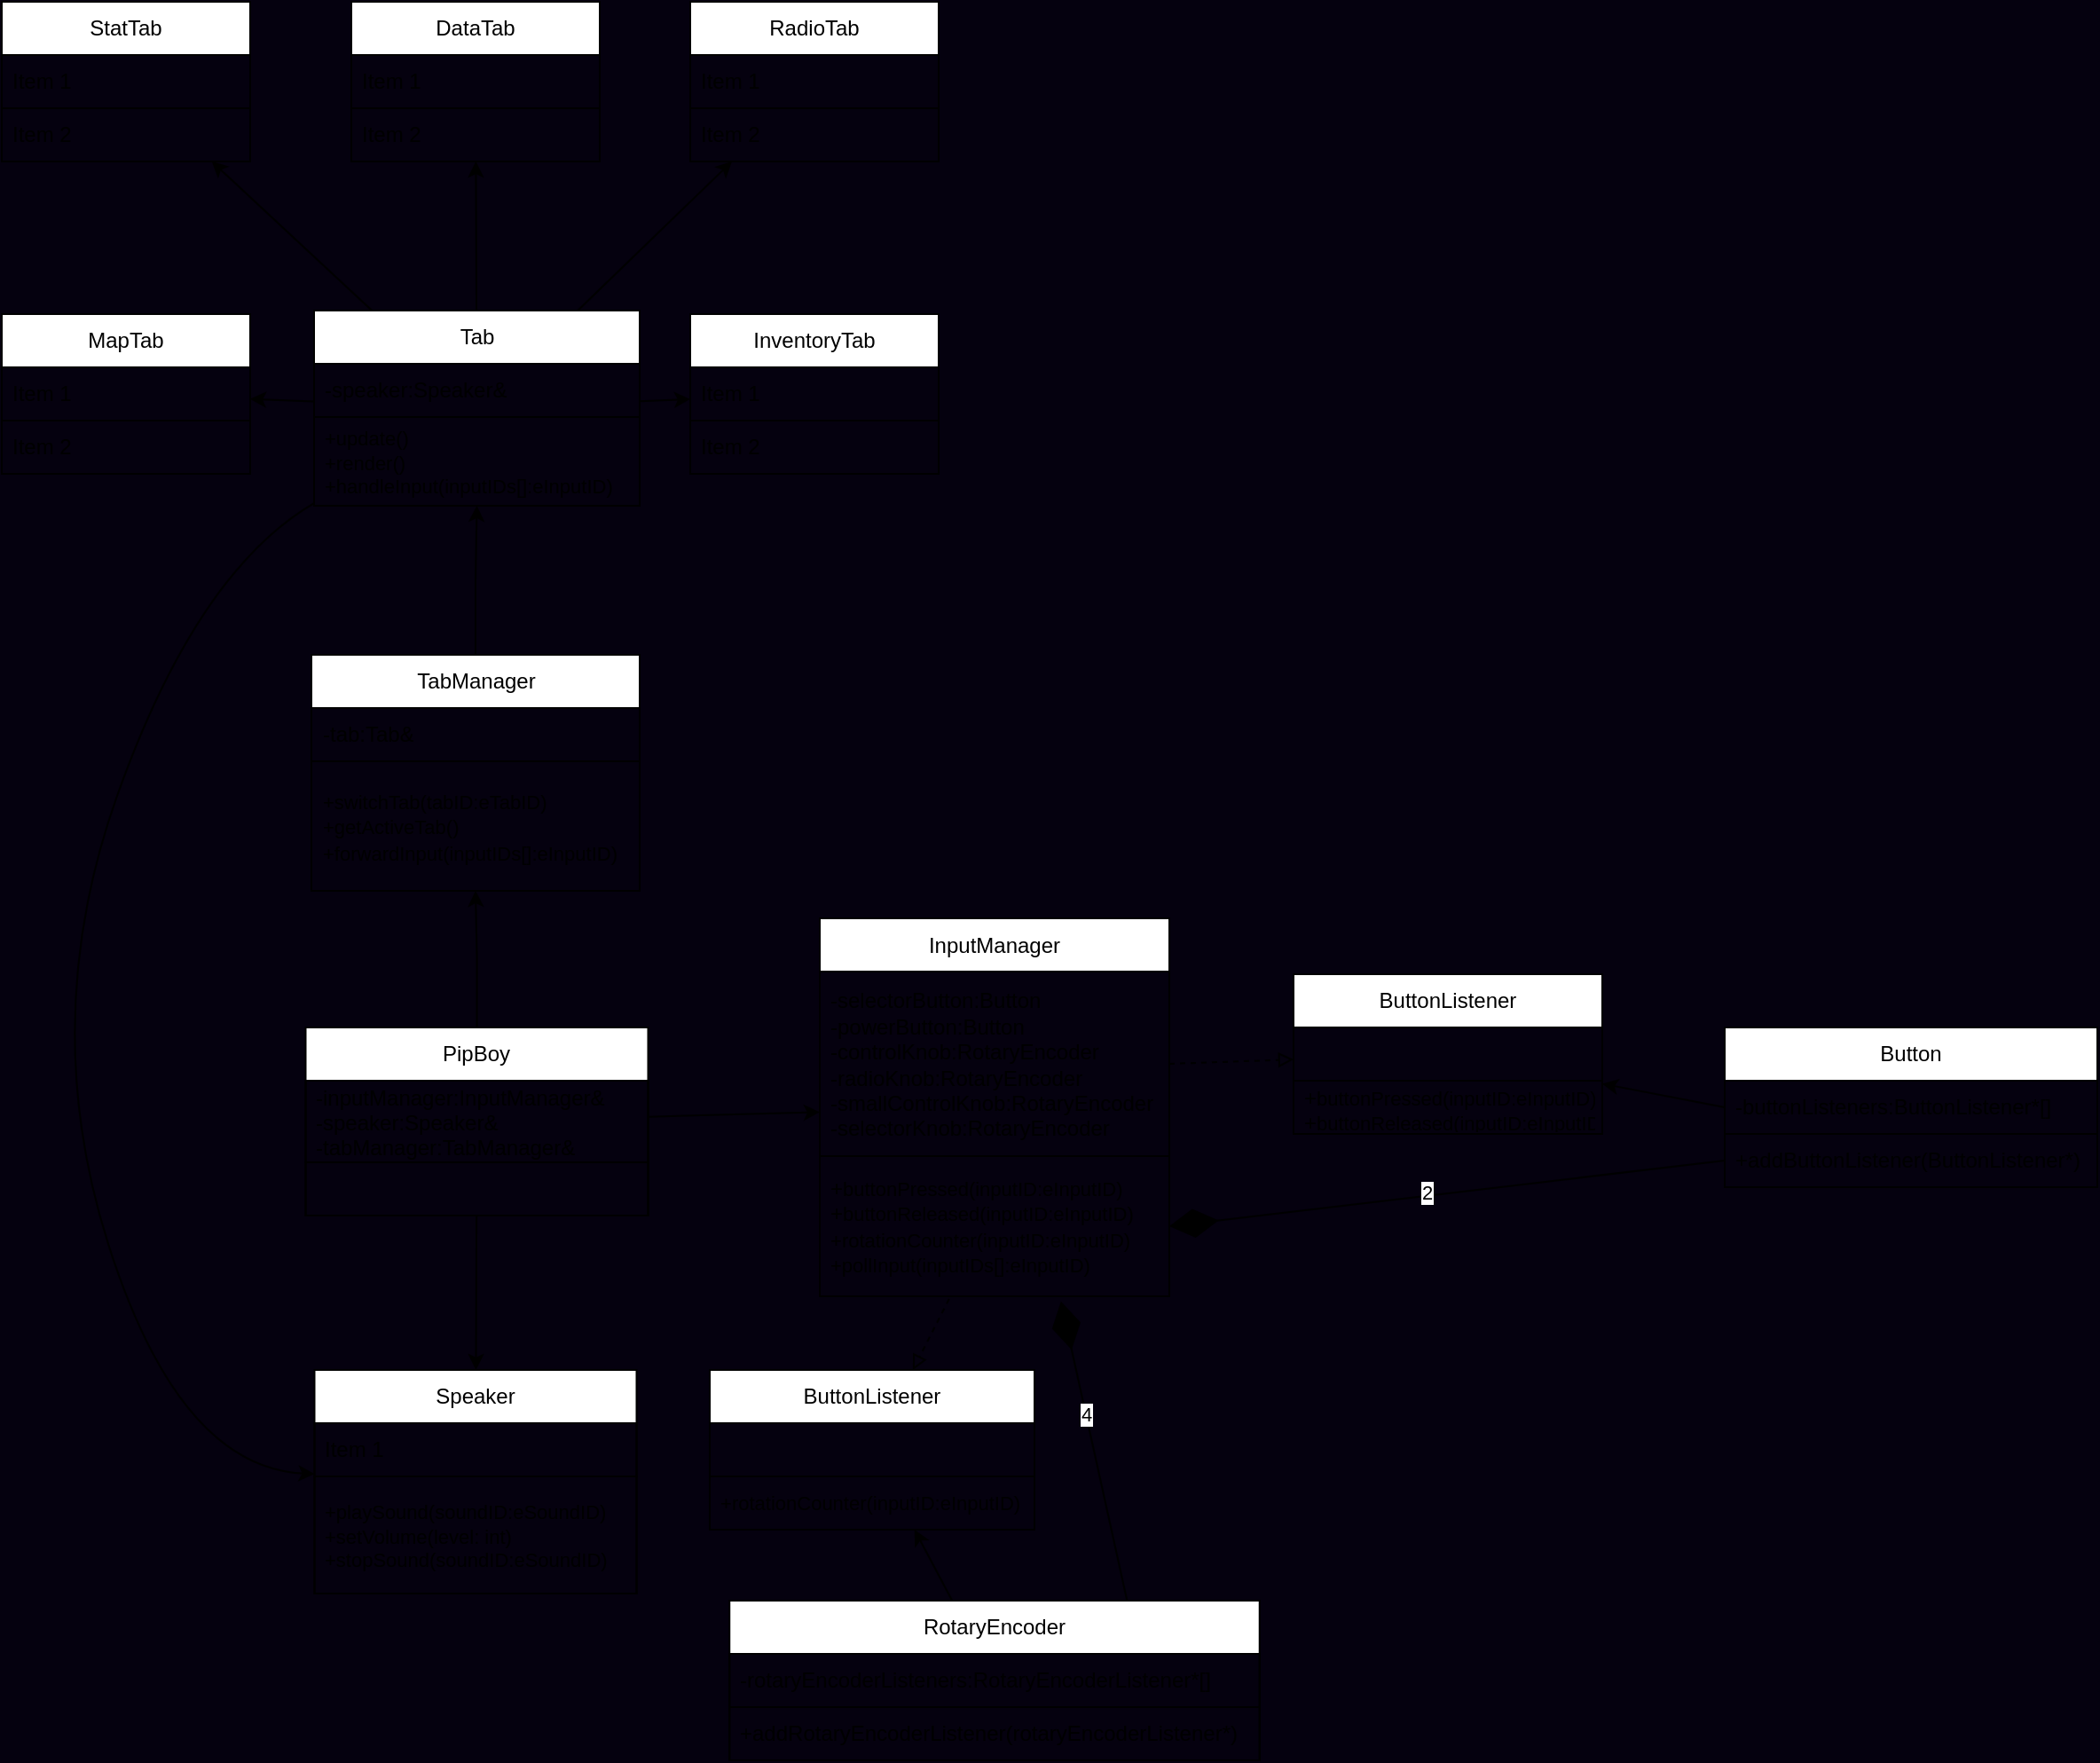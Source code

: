 <mxfile>
    <diagram name="Page-1" id="NpB9seTG7OIaZE01cQ_W">
        <mxGraphModel dx="2183" dy="1227" grid="0" gridSize="10" guides="1" tooltips="1" connect="1" arrows="1" fold="1" page="0" pageScale="1" pageWidth="827" pageHeight="1169" background="#05010F" math="0" shadow="0">
            <root>
                <mxCell id="0"/>
                <mxCell id="1" parent="0"/>
                <mxCell id="a_mR20tuXjC3Zlg9Piwa-14" style="edgeStyle=orthogonalEdgeStyle;rounded=0;orthogonalLoop=1;jettySize=auto;html=1;exitX=0.5;exitY=0;exitDx=0;exitDy=0;" parent="1" source="TZVktLVVKrQjs7F4-dLv-7" target="a_mR20tuXjC3Zlg9Piwa-1" edge="1">
                    <mxGeometry relative="1" as="geometry"/>
                </mxCell>
                <mxCell id="TZVktLVVKrQjs7F4-dLv-7" value="PipBoy" style="swimlane;fontStyle=0;childLayout=stackLayout;horizontal=1;startSize=30;horizontalStack=0;resizeParent=1;resizeParentMax=0;resizeLast=0;collapsible=1;marginBottom=0;whiteSpace=wrap;html=1;autosize=0;comic=0;enumerate=0;moveCells=0;backgroundOutline=0;" parent="1" vertex="1">
                    <mxGeometry x="-104.75" y="300" width="193" height="106" as="geometry"/>
                </mxCell>
                <mxCell id="TZVktLVVKrQjs7F4-dLv-8" value="-inputManager:InputManager&amp;amp;&lt;div&gt;-speaker:Speaker&amp;amp;&lt;/div&gt;&lt;div&gt;-tabManager:TabManager&amp;amp;&lt;/div&gt;" style="text;strokeColor=default;fillColor=none;align=left;verticalAlign=middle;spacingLeft=4;spacingRight=4;overflow=hidden;points=[[0,0.5],[1,0.5]];portConstraint=eastwest;rotatable=0;whiteSpace=wrap;html=1;" parent="TZVktLVVKrQjs7F4-dLv-7" vertex="1">
                    <mxGeometry y="30" width="193" height="46" as="geometry"/>
                </mxCell>
                <mxCell id="TZVktLVVKrQjs7F4-dLv-9" value="" style="text;strokeColor=default;fillColor=none;align=left;verticalAlign=middle;spacingLeft=4;spacingRight=4;overflow=hidden;points=[[0,0.5],[1,0.5]];portConstraint=eastwest;rotatable=0;whiteSpace=wrap;html=1;" parent="TZVktLVVKrQjs7F4-dLv-7" vertex="1">
                    <mxGeometry y="76" width="193" height="30" as="geometry"/>
                </mxCell>
                <mxCell id="TZVktLVVKrQjs7F4-dLv-15" value="Tab" style="swimlane;fontStyle=0;childLayout=stackLayout;horizontal=1;startSize=30;horizontalStack=0;resizeParent=1;resizeParentMax=0;resizeLast=0;collapsible=1;marginBottom=0;whiteSpace=wrap;html=1;autosize=0;comic=0;enumerate=0;moveCells=0;backgroundOutline=0;" parent="1" vertex="1">
                    <mxGeometry x="-100" y="-104" width="183.5" height="110" as="geometry"/>
                </mxCell>
                <mxCell id="TZVktLVVKrQjs7F4-dLv-16" value="-speaker:Speaker&amp;amp;" style="text;strokeColor=default;fillColor=none;align=left;verticalAlign=middle;spacingLeft=4;spacingRight=4;overflow=hidden;points=[[0,0.5],[1,0.5]];portConstraint=eastwest;rotatable=0;whiteSpace=wrap;html=1;" parent="TZVktLVVKrQjs7F4-dLv-15" vertex="1">
                    <mxGeometry y="30" width="183.5" height="30" as="geometry"/>
                </mxCell>
                <mxCell id="TZVktLVVKrQjs7F4-dLv-17" value="&lt;span style=&quot;font-size: 11px; text-align: center; text-wrap-mode: nowrap;&quot;&gt;+update()&lt;/span&gt;&lt;br style=&quot;font-size: 11px; text-align: center; text-wrap-mode: nowrap;&quot;&gt;&lt;span style=&quot;font-size: 11px; text-align: center; text-wrap-mode: nowrap;&quot;&gt;+render()&lt;/span&gt;&lt;div style=&quot;font-size: 11px; text-align: center; text-wrap-mode: nowrap;&quot;&gt;+handleInput(i&lt;span style=&quot;text-align: left;&quot;&gt;nputIDs[]:eInputID&lt;/span&gt;)&lt;/div&gt;" style="text;strokeColor=default;fillColor=none;align=left;verticalAlign=middle;spacingLeft=4;spacingRight=4;overflow=hidden;points=[[0,0.5],[1,0.5]];portConstraint=eastwest;rotatable=0;whiteSpace=wrap;html=1;" parent="TZVktLVVKrQjs7F4-dLv-15" vertex="1">
                    <mxGeometry y="60" width="183.5" height="50" as="geometry"/>
                </mxCell>
                <mxCell id="TZVktLVVKrQjs7F4-dLv-19" value="StatTab" style="swimlane;fontStyle=0;childLayout=stackLayout;horizontal=1;startSize=30;horizontalStack=0;resizeParent=1;resizeParentMax=0;resizeLast=0;collapsible=1;marginBottom=0;whiteSpace=wrap;html=1;autosize=0;comic=0;enumerate=0;moveCells=0;backgroundOutline=0;" parent="1" vertex="1">
                    <mxGeometry x="-276" y="-278" width="140" height="90" as="geometry"/>
                </mxCell>
                <mxCell id="TZVktLVVKrQjs7F4-dLv-20" value="Item 1" style="text;strokeColor=default;fillColor=none;align=left;verticalAlign=middle;spacingLeft=4;spacingRight=4;overflow=hidden;points=[[0,0.5],[1,0.5]];portConstraint=eastwest;rotatable=0;whiteSpace=wrap;html=1;" parent="TZVktLVVKrQjs7F4-dLv-19" vertex="1">
                    <mxGeometry y="30" width="140" height="30" as="geometry"/>
                </mxCell>
                <mxCell id="TZVktLVVKrQjs7F4-dLv-21" value="Item 2" style="text;strokeColor=default;fillColor=none;align=left;verticalAlign=middle;spacingLeft=4;spacingRight=4;overflow=hidden;points=[[0,0.5],[1,0.5]];portConstraint=eastwest;rotatable=0;whiteSpace=wrap;html=1;" parent="TZVktLVVKrQjs7F4-dLv-19" vertex="1">
                    <mxGeometry y="60" width="140" height="30" as="geometry"/>
                </mxCell>
                <mxCell id="TZVktLVVKrQjs7F4-dLv-23" value="RadioTab" style="swimlane;fontStyle=0;childLayout=stackLayout;horizontal=1;startSize=30;horizontalStack=0;resizeParent=1;resizeParentMax=0;resizeLast=0;collapsible=1;marginBottom=0;whiteSpace=wrap;html=1;autosize=0;comic=0;enumerate=0;moveCells=0;backgroundOutline=0;" parent="1" vertex="1">
                    <mxGeometry x="112" y="-278" width="140" height="90" as="geometry"/>
                </mxCell>
                <mxCell id="TZVktLVVKrQjs7F4-dLv-24" value="Item 1" style="text;strokeColor=default;fillColor=none;align=left;verticalAlign=middle;spacingLeft=4;spacingRight=4;overflow=hidden;points=[[0,0.5],[1,0.5]];portConstraint=eastwest;rotatable=0;whiteSpace=wrap;html=1;" parent="TZVktLVVKrQjs7F4-dLv-23" vertex="1">
                    <mxGeometry y="30" width="140" height="30" as="geometry"/>
                </mxCell>
                <mxCell id="TZVktLVVKrQjs7F4-dLv-25" value="Item 2" style="text;strokeColor=default;fillColor=none;align=left;verticalAlign=middle;spacingLeft=4;spacingRight=4;overflow=hidden;points=[[0,0.5],[1,0.5]];portConstraint=eastwest;rotatable=0;whiteSpace=wrap;html=1;" parent="TZVktLVVKrQjs7F4-dLv-23" vertex="1">
                    <mxGeometry y="60" width="140" height="30" as="geometry"/>
                </mxCell>
                <mxCell id="TZVktLVVKrQjs7F4-dLv-27" value="DataTab" style="swimlane;fontStyle=0;childLayout=stackLayout;horizontal=1;startSize=30;horizontalStack=0;resizeParent=1;resizeParentMax=0;resizeLast=0;collapsible=1;marginBottom=0;whiteSpace=wrap;html=1;autosize=0;comic=0;enumerate=0;moveCells=0;backgroundOutline=0;" parent="1" vertex="1">
                    <mxGeometry x="-79" y="-278" width="140" height="90" as="geometry"/>
                </mxCell>
                <mxCell id="TZVktLVVKrQjs7F4-dLv-28" value="Item 1" style="text;strokeColor=default;fillColor=none;align=left;verticalAlign=middle;spacingLeft=4;spacingRight=4;overflow=hidden;points=[[0,0.5],[1,0.5]];portConstraint=eastwest;rotatable=0;whiteSpace=wrap;html=1;" parent="TZVktLVVKrQjs7F4-dLv-27" vertex="1">
                    <mxGeometry y="30" width="140" height="30" as="geometry"/>
                </mxCell>
                <mxCell id="TZVktLVVKrQjs7F4-dLv-29" value="Item 2" style="text;strokeColor=default;fillColor=none;align=left;verticalAlign=middle;spacingLeft=4;spacingRight=4;overflow=hidden;points=[[0,0.5],[1,0.5]];portConstraint=eastwest;rotatable=0;whiteSpace=wrap;html=1;" parent="TZVktLVVKrQjs7F4-dLv-27" vertex="1">
                    <mxGeometry y="60" width="140" height="30" as="geometry"/>
                </mxCell>
                <mxCell id="TZVktLVVKrQjs7F4-dLv-31" value="InventoryTab" style="swimlane;fontStyle=0;childLayout=stackLayout;horizontal=1;startSize=30;horizontalStack=0;resizeParent=1;resizeParentMax=0;resizeLast=0;collapsible=1;marginBottom=0;whiteSpace=wrap;html=1;autosize=0;comic=0;enumerate=0;moveCells=0;backgroundOutline=0;" parent="1" vertex="1">
                    <mxGeometry x="112" y="-102" width="140" height="90" as="geometry"/>
                </mxCell>
                <mxCell id="TZVktLVVKrQjs7F4-dLv-32" value="Item 1" style="text;strokeColor=default;fillColor=none;align=left;verticalAlign=middle;spacingLeft=4;spacingRight=4;overflow=hidden;points=[[0,0.5],[1,0.5]];portConstraint=eastwest;rotatable=0;whiteSpace=wrap;html=1;" parent="TZVktLVVKrQjs7F4-dLv-31" vertex="1">
                    <mxGeometry y="30" width="140" height="30" as="geometry"/>
                </mxCell>
                <mxCell id="TZVktLVVKrQjs7F4-dLv-33" value="Item 2" style="text;strokeColor=default;fillColor=none;align=left;verticalAlign=middle;spacingLeft=4;spacingRight=4;overflow=hidden;points=[[0,0.5],[1,0.5]];portConstraint=eastwest;rotatable=0;whiteSpace=wrap;html=1;" parent="TZVktLVVKrQjs7F4-dLv-31" vertex="1">
                    <mxGeometry y="60" width="140" height="30" as="geometry"/>
                </mxCell>
                <mxCell id="TZVktLVVKrQjs7F4-dLv-35" value="MapTab" style="swimlane;fontStyle=0;childLayout=stackLayout;horizontal=1;startSize=30;horizontalStack=0;resizeParent=1;resizeParentMax=0;resizeLast=0;collapsible=1;marginBottom=0;whiteSpace=wrap;html=1;autosize=0;comic=0;enumerate=0;moveCells=0;backgroundOutline=0;" parent="1" vertex="1">
                    <mxGeometry x="-276" y="-102" width="140" height="90" as="geometry"/>
                </mxCell>
                <mxCell id="TZVktLVVKrQjs7F4-dLv-36" value="Item 1" style="text;strokeColor=default;fillColor=none;align=left;verticalAlign=middle;spacingLeft=4;spacingRight=4;overflow=hidden;points=[[0,0.5],[1,0.5]];portConstraint=eastwest;rotatable=0;whiteSpace=wrap;html=1;" parent="TZVktLVVKrQjs7F4-dLv-35" vertex="1">
                    <mxGeometry y="30" width="140" height="30" as="geometry"/>
                </mxCell>
                <mxCell id="TZVktLVVKrQjs7F4-dLv-37" value="Item 2" style="text;strokeColor=default;fillColor=none;align=left;verticalAlign=middle;spacingLeft=4;spacingRight=4;overflow=hidden;points=[[0,0.5],[1,0.5]];portConstraint=eastwest;rotatable=0;whiteSpace=wrap;html=1;" parent="TZVktLVVKrQjs7F4-dLv-35" vertex="1">
                    <mxGeometry y="60" width="140" height="30" as="geometry"/>
                </mxCell>
                <mxCell id="oDtMXYs0QCIHP4GKAs03-2" value="Speaker" style="swimlane;fontStyle=0;childLayout=stackLayout;horizontal=1;startSize=30;horizontalStack=0;resizeParent=1;resizeParentMax=0;resizeLast=0;collapsible=1;marginBottom=0;whiteSpace=wrap;html=1;autosize=0;comic=0;enumerate=0;moveCells=0;backgroundOutline=0;" parent="1" vertex="1">
                    <mxGeometry x="-99.75" y="493" width="181.5" height="126" as="geometry"/>
                </mxCell>
                <mxCell id="oDtMXYs0QCIHP4GKAs03-3" value="Item 1" style="text;strokeColor=default;fillColor=none;align=left;verticalAlign=middle;spacingLeft=4;spacingRight=4;overflow=hidden;points=[[0,0.5],[1,0.5]];portConstraint=eastwest;rotatable=0;whiteSpace=wrap;html=1;" parent="oDtMXYs0QCIHP4GKAs03-2" vertex="1">
                    <mxGeometry y="30" width="181.5" height="30" as="geometry"/>
                </mxCell>
                <mxCell id="oDtMXYs0QCIHP4GKAs03-4" value="&lt;span style=&quot;font-size: 11px; text-wrap-mode: nowrap;&quot;&gt;+playSound(soundID:eSoundID)&lt;/span&gt;&lt;div style=&quot;font-size: 11px; text-wrap-mode: nowrap;&quot;&gt;+setVolume(level: int)&lt;/div&gt;&lt;div style=&quot;font-size: 11px; text-wrap-mode: nowrap;&quot;&gt;+stopSound(soundID:eSoundID)&lt;/div&gt;" style="text;strokeColor=default;fillColor=none;align=left;verticalAlign=middle;spacingLeft=4;spacingRight=4;overflow=hidden;points=[[0,0.5],[1,0.5]];portConstraint=eastwest;rotatable=0;whiteSpace=wrap;html=1;" parent="oDtMXYs0QCIHP4GKAs03-2" vertex="1">
                    <mxGeometry y="60" width="181.5" height="66" as="geometry"/>
                </mxCell>
                <mxCell id="oDtMXYs0QCIHP4GKAs03-10" value="RotaryEncoder" style="swimlane;fontStyle=0;childLayout=stackLayout;horizontal=1;startSize=30;horizontalStack=0;resizeParent=1;resizeParentMax=0;resizeLast=0;collapsible=1;marginBottom=0;whiteSpace=wrap;html=1;autosize=0;comic=0;enumerate=0;moveCells=0;backgroundOutline=0;" parent="1" vertex="1">
                    <mxGeometry x="134.12" y="623" width="298.75" height="90" as="geometry"/>
                </mxCell>
                <mxCell id="oDtMXYs0QCIHP4GKAs03-11" value="-rotaryEncoderListeners:RotaryEncoderListener*[]" style="text;strokeColor=default;fillColor=none;align=left;verticalAlign=middle;spacingLeft=4;spacingRight=4;overflow=hidden;points=[[0,0.5],[1,0.5]];portConstraint=eastwest;rotatable=0;whiteSpace=wrap;html=1;" parent="oDtMXYs0QCIHP4GKAs03-10" vertex="1">
                    <mxGeometry y="30" width="298.75" height="30" as="geometry"/>
                </mxCell>
                <mxCell id="oDtMXYs0QCIHP4GKAs03-12" value="+addRotaryEncoderListener(rotaryEncoderListener*)" style="text;strokeColor=default;fillColor=none;align=left;verticalAlign=middle;spacingLeft=4;spacingRight=4;overflow=hidden;points=[[0,0.5],[1,0.5]];portConstraint=eastwest;rotatable=0;whiteSpace=wrap;html=1;" parent="oDtMXYs0QCIHP4GKAs03-10" vertex="1">
                    <mxGeometry y="60" width="298.75" height="30" as="geometry"/>
                </mxCell>
                <mxCell id="oDtMXYs0QCIHP4GKAs03-14" value="Button" style="swimlane;fontStyle=0;childLayout=stackLayout;horizontal=1;startSize=30;horizontalStack=0;resizeParent=1;resizeParentMax=0;resizeLast=0;collapsible=1;marginBottom=0;whiteSpace=wrap;html=1;autosize=0;comic=0;enumerate=0;moveCells=0;backgroundOutline=0;" parent="1" vertex="1">
                    <mxGeometry x="695" y="300" width="210" height="90" as="geometry"/>
                </mxCell>
                <mxCell id="oDtMXYs0QCIHP4GKAs03-15" value="-buttonListeners:ButtonListener*[]" style="text;strokeColor=default;fillColor=none;align=left;verticalAlign=middle;spacingLeft=4;spacingRight=4;overflow=hidden;points=[[0,0.5],[1,0.5]];portConstraint=eastwest;rotatable=0;whiteSpace=wrap;html=1;" parent="oDtMXYs0QCIHP4GKAs03-14" vertex="1">
                    <mxGeometry y="30" width="210" height="30" as="geometry"/>
                </mxCell>
                <mxCell id="oDtMXYs0QCIHP4GKAs03-16" value="+addButtonListener(ButtonListener*)" style="text;strokeColor=default;fillColor=none;align=left;verticalAlign=middle;spacingLeft=4;spacingRight=4;overflow=hidden;points=[[0,0.5],[1,0.5]];portConstraint=eastwest;rotatable=0;whiteSpace=wrap;html=1;" parent="oDtMXYs0QCIHP4GKAs03-14" vertex="1">
                    <mxGeometry y="60" width="210" height="30" as="geometry"/>
                </mxCell>
                <mxCell id="a_mR20tuXjC3Zlg9Piwa-8" style="edgeStyle=orthogonalEdgeStyle;rounded=0;orthogonalLoop=1;jettySize=auto;html=1;exitX=0.5;exitY=0;exitDx=0;exitDy=0;" parent="1" source="a_mR20tuXjC3Zlg9Piwa-1" target="TZVktLVVKrQjs7F4-dLv-15" edge="1">
                    <mxGeometry relative="1" as="geometry"/>
                </mxCell>
                <mxCell id="a_mR20tuXjC3Zlg9Piwa-1" value="TabManager" style="swimlane;fontStyle=0;childLayout=stackLayout;horizontal=1;startSize=30;horizontalStack=0;resizeParent=1;resizeParentMax=0;resizeLast=0;collapsible=1;marginBottom=0;whiteSpace=wrap;html=1;autosize=0;comic=0;enumerate=0;moveCells=0;backgroundOutline=0;" parent="1" vertex="1">
                    <mxGeometry x="-101.5" y="90" width="185" height="133" as="geometry"/>
                </mxCell>
                <mxCell id="a_mR20tuXjC3Zlg9Piwa-2" value="-tab:Tab&amp;amp;" style="text;strokeColor=default;fillColor=none;align=left;verticalAlign=middle;spacingLeft=4;spacingRight=4;overflow=hidden;points=[[0,0.5],[1,0.5]];portConstraint=eastwest;rotatable=0;whiteSpace=wrap;html=1;" parent="a_mR20tuXjC3Zlg9Piwa-1" vertex="1">
                    <mxGeometry y="30" width="185" height="30" as="geometry"/>
                </mxCell>
                <mxCell id="a_mR20tuXjC3Zlg9Piwa-3" value="&lt;span style=&quot;font-size: 11px; text-align: center; text-wrap-mode: nowrap;&quot;&gt;+switchTab(tabID:eTabID)&lt;/span&gt;&lt;div&gt;&lt;span style=&quot;font-size: 11px; text-align: center; text-wrap-mode: nowrap;&quot;&gt;+getActiveTab()&lt;/span&gt;&lt;/div&gt;&lt;div&gt;&lt;span style=&quot;font-size: 11px; text-align: center; text-wrap-mode: nowrap;&quot;&gt;+forwardInput(&lt;/span&gt;&lt;span style=&quot;font-size: 11px; background-color: transparent;&quot;&gt;inputIDs[]:eInputID&lt;/span&gt;&lt;span style=&quot;font-size: 11px; text-align: center; background-color: transparent;&quot;&gt;)&lt;/span&gt;&lt;/div&gt;" style="text;strokeColor=default;fillColor=none;align=left;verticalAlign=middle;spacingLeft=4;spacingRight=4;overflow=hidden;points=[[0,0.5],[1,0.5]];portConstraint=eastwest;rotatable=0;whiteSpace=wrap;html=1;fontColor=default;" parent="a_mR20tuXjC3Zlg9Piwa-1" vertex="1">
                    <mxGeometry y="60" width="185" height="73" as="geometry"/>
                </mxCell>
                <mxCell id="a_mR20tuXjC3Zlg9Piwa-17" value="InputManager" style="swimlane;fontStyle=0;childLayout=stackLayout;horizontal=1;startSize=30;horizontalStack=0;resizeParent=1;resizeParentMax=0;resizeLast=0;collapsible=1;marginBottom=0;whiteSpace=wrap;html=1;autosize=0;comic=0;enumerate=0;moveCells=0;backgroundOutline=0;" parent="1" vertex="1">
                    <mxGeometry x="185" y="238.5" width="197" height="213" as="geometry"/>
                </mxCell>
                <mxCell id="a_mR20tuXjC3Zlg9Piwa-18" value="-selectorButton:Button&lt;div&gt;-powerButton:Button&lt;br&gt;&lt;div&gt;-controlKnob:RotaryEncoder&lt;/div&gt;&lt;/div&gt;&lt;div&gt;-radioKnob:RotaryEncoder&lt;/div&gt;&lt;div&gt;-smallControlKnob:RotaryEncoder&lt;/div&gt;&lt;div&gt;-selectorKnob:RotaryEncoder&lt;/div&gt;" style="text;strokeColor=default;fillColor=none;align=left;verticalAlign=middle;spacingLeft=4;spacingRight=4;overflow=hidden;points=[[0,0.5],[1,0.5]];portConstraint=eastwest;rotatable=0;whiteSpace=wrap;html=1;" parent="a_mR20tuXjC3Zlg9Piwa-17" vertex="1">
                    <mxGeometry y="30" width="197" height="104" as="geometry"/>
                </mxCell>
                <mxCell id="a_mR20tuXjC3Zlg9Piwa-19" value="+&lt;span style=&quot;font-size: 11px; text-wrap-mode: nowrap;&quot;&gt;buttonPressed(inputID:eInputID)&lt;/span&gt;&lt;div&gt;+&lt;span style=&quot;text-wrap-mode: nowrap; font-size: 11px;&quot;&gt;buttonReleased(inputID:eInputID)&lt;/span&gt;&lt;span style=&quot;font-size: 11px; text-wrap-mode: nowrap;&quot;&gt;&lt;br&gt;&lt;/span&gt;&lt;div&gt;&lt;div style=&quot;&quot;&gt;&lt;span style=&quot;font-size: 11px; text-wrap-mode: nowrap;&quot;&gt;+&lt;/span&gt;&lt;span style=&quot;font-size: 11px; background-color: transparent;&quot;&gt;rotationCounter(inputID:eInputID)&lt;/span&gt;&lt;/div&gt;&lt;/div&gt;&lt;div style=&quot;&quot;&gt;&lt;span style=&quot;font-size: 11px; background-color: transparent;&quot;&gt;+pollInput(inputIDs[]:eInputID)&lt;/span&gt;&lt;/div&gt;&lt;/div&gt;" style="text;strokeColor=default;fillColor=none;align=left;verticalAlign=middle;spacingLeft=4;spacingRight=4;overflow=hidden;points=[[0,0.5],[1,0.5]];portConstraint=eastwest;rotatable=0;whiteSpace=wrap;html=1;fontColor=default;" parent="a_mR20tuXjC3Zlg9Piwa-17" vertex="1">
                    <mxGeometry y="134" width="197" height="79" as="geometry"/>
                </mxCell>
                <mxCell id="a_mR20tuXjC3Zlg9Piwa-21" value="" style="endArrow=classic;html=1;rounded=0;" parent="1" source="TZVktLVVKrQjs7F4-dLv-7" target="a_mR20tuXjC3Zlg9Piwa-17" edge="1">
                    <mxGeometry width="50" height="50" relative="1" as="geometry">
                        <mxPoint x="45" y="225" as="sourcePoint"/>
                        <mxPoint x="95" y="175" as="targetPoint"/>
                    </mxGeometry>
                </mxCell>
                <mxCell id="a_mR20tuXjC3Zlg9Piwa-22" value="" style="endArrow=classic;html=1;rounded=0;" parent="1" source="TZVktLVVKrQjs7F4-dLv-7" target="oDtMXYs0QCIHP4GKAs03-2" edge="1">
                    <mxGeometry width="50" height="50" relative="1" as="geometry">
                        <mxPoint x="240" y="471" as="sourcePoint"/>
                        <mxPoint x="290" y="421" as="targetPoint"/>
                    </mxGeometry>
                </mxCell>
                <mxCell id="a_mR20tuXjC3Zlg9Piwa-36" value="" style="endArrow=classic;html=1;rounded=0;" parent="1" source="TZVktLVVKrQjs7F4-dLv-15" target="TZVktLVVKrQjs7F4-dLv-35" edge="1">
                    <mxGeometry width="50" height="50" relative="1" as="geometry">
                        <mxPoint x="28" y="-28" as="sourcePoint"/>
                        <mxPoint x="78" y="-78" as="targetPoint"/>
                    </mxGeometry>
                </mxCell>
                <mxCell id="a_mR20tuXjC3Zlg9Piwa-37" value="" style="endArrow=classic;html=1;rounded=0;" parent="1" source="TZVktLVVKrQjs7F4-dLv-15" target="TZVktLVVKrQjs7F4-dLv-27" edge="1">
                    <mxGeometry width="50" height="50" relative="1" as="geometry">
                        <mxPoint x="28" y="-314" as="sourcePoint"/>
                        <mxPoint x="78" y="-364" as="targetPoint"/>
                    </mxGeometry>
                </mxCell>
                <mxCell id="a_mR20tuXjC3Zlg9Piwa-38" value="" style="endArrow=classic;html=1;rounded=0;" parent="1" source="TZVktLVVKrQjs7F4-dLv-15" target="TZVktLVVKrQjs7F4-dLv-23" edge="1">
                    <mxGeometry width="50" height="50" relative="1" as="geometry">
                        <mxPoint x="28" y="-243" as="sourcePoint"/>
                        <mxPoint x="78" y="-293" as="targetPoint"/>
                    </mxGeometry>
                </mxCell>
                <mxCell id="a_mR20tuXjC3Zlg9Piwa-39" value="" style="endArrow=classic;html=1;rounded=0;" parent="1" source="TZVktLVVKrQjs7F4-dLv-15" target="TZVktLVVKrQjs7F4-dLv-19" edge="1">
                    <mxGeometry width="50" height="50" relative="1" as="geometry">
                        <mxPoint x="28" y="-243" as="sourcePoint"/>
                        <mxPoint x="78" y="-293" as="targetPoint"/>
                    </mxGeometry>
                </mxCell>
                <mxCell id="a_mR20tuXjC3Zlg9Piwa-40" value="" style="endArrow=classic;html=1;rounded=0;" parent="1" source="TZVktLVVKrQjs7F4-dLv-15" target="TZVktLVVKrQjs7F4-dLv-31" edge="1">
                    <mxGeometry width="50" height="50" relative="1" as="geometry">
                        <mxPoint x="28" y="-243" as="sourcePoint"/>
                        <mxPoint x="78" y="-293" as="targetPoint"/>
                    </mxGeometry>
                </mxCell>
                <mxCell id="nnOfYmQvblicJ7rH4PoG-2" value="" style="endArrow=classic;html=1;rounded=0;" parent="1" source="oDtMXYs0QCIHP4GKAs03-10" target="2D4gFYe0Uq0gp5mNZwRW-11" edge="1">
                    <mxGeometry width="50" height="50" relative="1" as="geometry">
                        <mxPoint x="205" y="445" as="sourcePoint"/>
                        <mxPoint x="255" y="395" as="targetPoint"/>
                    </mxGeometry>
                </mxCell>
                <mxCell id="2D4gFYe0Uq0gp5mNZwRW-1" value="" style="endArrow=classic;html=1;rounded=0;curved=1;" parent="1" source="TZVktLVVKrQjs7F4-dLv-15" target="oDtMXYs0QCIHP4GKAs03-2" edge="1">
                    <mxGeometry width="50" height="50" relative="1" as="geometry">
                        <mxPoint x="197" y="235" as="sourcePoint"/>
                        <mxPoint x="247" y="185" as="targetPoint"/>
                        <Array as="points">
                            <mxPoint x="-166" y="43"/>
                            <mxPoint x="-256" y="296"/>
                            <mxPoint x="-176" y="548"/>
                        </Array>
                    </mxGeometry>
                </mxCell>
                <mxCell id="2D4gFYe0Uq0gp5mNZwRW-3" value="" style="endArrow=diamondThin;html=1;rounded=0;exitX=0;exitY=0.5;exitDx=0;exitDy=0;entryX=1;entryY=0.5;entryDx=0;entryDy=0;endFill=1;endSize=25;" parent="1" source="oDtMXYs0QCIHP4GKAs03-16" target="a_mR20tuXjC3Zlg9Piwa-19" edge="1">
                    <mxGeometry width="50" height="50" relative="1" as="geometry">
                        <mxPoint x="383" y="437" as="sourcePoint"/>
                        <mxPoint x="433" y="387" as="targetPoint"/>
                    </mxGeometry>
                </mxCell>
                <mxCell id="2D4gFYe0Uq0gp5mNZwRW-18" value="2" style="edgeLabel;html=1;align=center;verticalAlign=middle;resizable=0;points=[];" parent="2D4gFYe0Uq0gp5mNZwRW-3" vertex="1" connectable="0">
                    <mxGeometry x="0.077" y="-2" relative="1" as="geometry">
                        <mxPoint as="offset"/>
                    </mxGeometry>
                </mxCell>
                <mxCell id="2D4gFYe0Uq0gp5mNZwRW-5" value="" style="endArrow=diamondThin;html=1;rounded=0;exitX=0.75;exitY=0;exitDx=0;exitDy=0;entryX=0.69;entryY=1.036;entryDx=0;entryDy=0;endFill=1;endSize=25;entryPerimeter=0;" parent="1" source="oDtMXYs0QCIHP4GKAs03-10" target="a_mR20tuXjC3Zlg9Piwa-19" edge="1">
                    <mxGeometry width="50" height="50" relative="1" as="geometry">
                        <mxPoint x="363" y="464" as="sourcePoint"/>
                        <mxPoint x="491" y="464" as="targetPoint"/>
                    </mxGeometry>
                </mxCell>
                <mxCell id="2D4gFYe0Uq0gp5mNZwRW-19" value="4" style="edgeLabel;html=1;align=center;verticalAlign=middle;resizable=0;points=[];" parent="2D4gFYe0Uq0gp5mNZwRW-5" vertex="1" connectable="0">
                    <mxGeometry x="0.244" relative="1" as="geometry">
                        <mxPoint as="offset"/>
                    </mxGeometry>
                </mxCell>
                <mxCell id="2D4gFYe0Uq0gp5mNZwRW-6" value="ButtonListener" style="swimlane;fontStyle=0;childLayout=stackLayout;horizontal=1;startSize=30;horizontalStack=0;resizeParent=1;resizeParentMax=0;resizeLast=0;collapsible=1;marginBottom=0;whiteSpace=wrap;html=1;autosize=0;comic=0;enumerate=0;moveCells=0;backgroundOutline=0;" parent="1" vertex="1">
                    <mxGeometry x="452" y="270" width="174" height="90" as="geometry"/>
                </mxCell>
                <mxCell id="2D4gFYe0Uq0gp5mNZwRW-7" value="" style="text;strokeColor=default;fillColor=none;align=left;verticalAlign=middle;spacingLeft=4;spacingRight=4;overflow=hidden;points=[[0,0.5],[1,0.5]];portConstraint=eastwest;rotatable=0;whiteSpace=wrap;html=1;" parent="2D4gFYe0Uq0gp5mNZwRW-6" vertex="1">
                    <mxGeometry y="30" width="174" height="30" as="geometry"/>
                </mxCell>
                <mxCell id="2D4gFYe0Uq0gp5mNZwRW-8" value="+&lt;span style=&quot;text-wrap-mode: nowrap; font-size: 11px;&quot;&gt;buttonPressed(inputID:eInputID)&lt;/span&gt;&lt;div&gt;&lt;/div&gt;&lt;div&gt;+&lt;span style=&quot;text-wrap-mode: nowrap; font-size: 11px;&quot;&gt;buttonReleased(inputID:eInputID)&lt;/span&gt;&lt;/div&gt;" style="text;strokeColor=default;fillColor=none;align=left;verticalAlign=middle;spacingLeft=4;spacingRight=4;overflow=hidden;points=[[0,0.5],[1,0.5]];portConstraint=eastwest;rotatable=0;whiteSpace=wrap;html=1;" parent="2D4gFYe0Uq0gp5mNZwRW-6" vertex="1">
                    <mxGeometry y="60" width="174" height="30" as="geometry"/>
                </mxCell>
                <mxCell id="2D4gFYe0Uq0gp5mNZwRW-9" style="edgeStyle=none;rounded=0;orthogonalLoop=1;jettySize=auto;html=1;exitX=0;exitY=0.5;exitDx=0;exitDy=0;" parent="1" source="oDtMXYs0QCIHP4GKAs03-15" target="2D4gFYe0Uq0gp5mNZwRW-6" edge="1">
                    <mxGeometry relative="1" as="geometry"/>
                </mxCell>
                <mxCell id="2D4gFYe0Uq0gp5mNZwRW-10" style="edgeStyle=none;rounded=0;orthogonalLoop=1;jettySize=auto;html=1;exitX=1;exitY=0.5;exitDx=0;exitDy=0;dashed=1;endArrow=block;endFill=0;" parent="1" source="a_mR20tuXjC3Zlg9Piwa-18" target="2D4gFYe0Uq0gp5mNZwRW-6" edge="1">
                    <mxGeometry relative="1" as="geometry"/>
                </mxCell>
                <mxCell id="2D4gFYe0Uq0gp5mNZwRW-11" value="ButtonListener" style="swimlane;fontStyle=0;childLayout=stackLayout;horizontal=1;startSize=30;horizontalStack=0;resizeParent=1;resizeParentMax=0;resizeLast=0;collapsible=1;marginBottom=0;whiteSpace=wrap;html=1;autosize=0;comic=0;enumerate=0;moveCells=0;backgroundOutline=0;" parent="1" vertex="1">
                    <mxGeometry x="123" y="493" width="183" height="90" as="geometry"/>
                </mxCell>
                <mxCell id="2D4gFYe0Uq0gp5mNZwRW-12" value="" style="text;strokeColor=default;fillColor=none;align=left;verticalAlign=middle;spacingLeft=4;spacingRight=4;overflow=hidden;points=[[0,0.5],[1,0.5]];portConstraint=eastwest;rotatable=0;whiteSpace=wrap;html=1;" parent="2D4gFYe0Uq0gp5mNZwRW-11" vertex="1">
                    <mxGeometry y="30" width="183" height="30" as="geometry"/>
                </mxCell>
                <mxCell id="2D4gFYe0Uq0gp5mNZwRW-13" value="&lt;div&gt;&lt;span style=&quot;font-size: 11px; text-wrap-mode: nowrap;&quot;&gt;+&lt;/span&gt;&lt;span style=&quot;font-size: 11px; background-color: transparent;&quot;&gt;rotationCounter(inputID:eInputID)&lt;/span&gt;&lt;/div&gt;" style="text;strokeColor=default;fillColor=none;align=left;verticalAlign=middle;spacingLeft=4;spacingRight=4;overflow=hidden;points=[[0,0.5],[1,0.5]];portConstraint=eastwest;rotatable=0;whiteSpace=wrap;html=1;fontColor=default;" parent="2D4gFYe0Uq0gp5mNZwRW-11" vertex="1">
                    <mxGeometry y="60" width="183" height="30" as="geometry"/>
                </mxCell>
                <mxCell id="2D4gFYe0Uq0gp5mNZwRW-17" style="edgeStyle=none;rounded=0;orthogonalLoop=1;jettySize=auto;html=1;exitX=0.37;exitY=1.019;exitDx=0;exitDy=0;exitPerimeter=0;dashed=1;endArrow=block;endFill=0;" parent="1" source="a_mR20tuXjC3Zlg9Piwa-19" target="2D4gFYe0Uq0gp5mNZwRW-11" edge="1">
                    <mxGeometry relative="1" as="geometry"/>
                </mxCell>
            </root>
        </mxGraphModel>
    </diagram>
</mxfile>